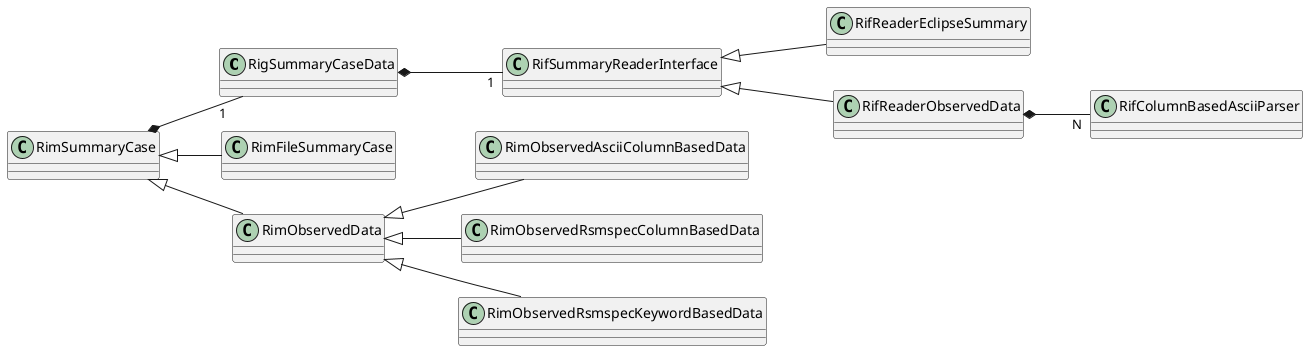 @startuml
left to right direction

RigSummaryCaseData *-- "1" RifSummaryReaderInterface
RimSummaryCase *-- "1" RigSummaryCaseData

RifSummaryReaderInterface <|-- RifReaderEclipseSummary
RifSummaryReaderInterface <|-- RifReaderObservedData

RifReaderObservedData *-- "N" RifColumnBasedAsciiParser

RimSummaryCase <|-- RimFileSummaryCase
RimSummaryCase <|-- RimObservedData

RimObservedData <|-- RimObservedAsciiColumnBasedData

RimObservedData <|-- RimObservedRsmspecColumnBasedData
RimObservedData <|-- RimObservedRsmspecKeywordBasedData


@enduml
